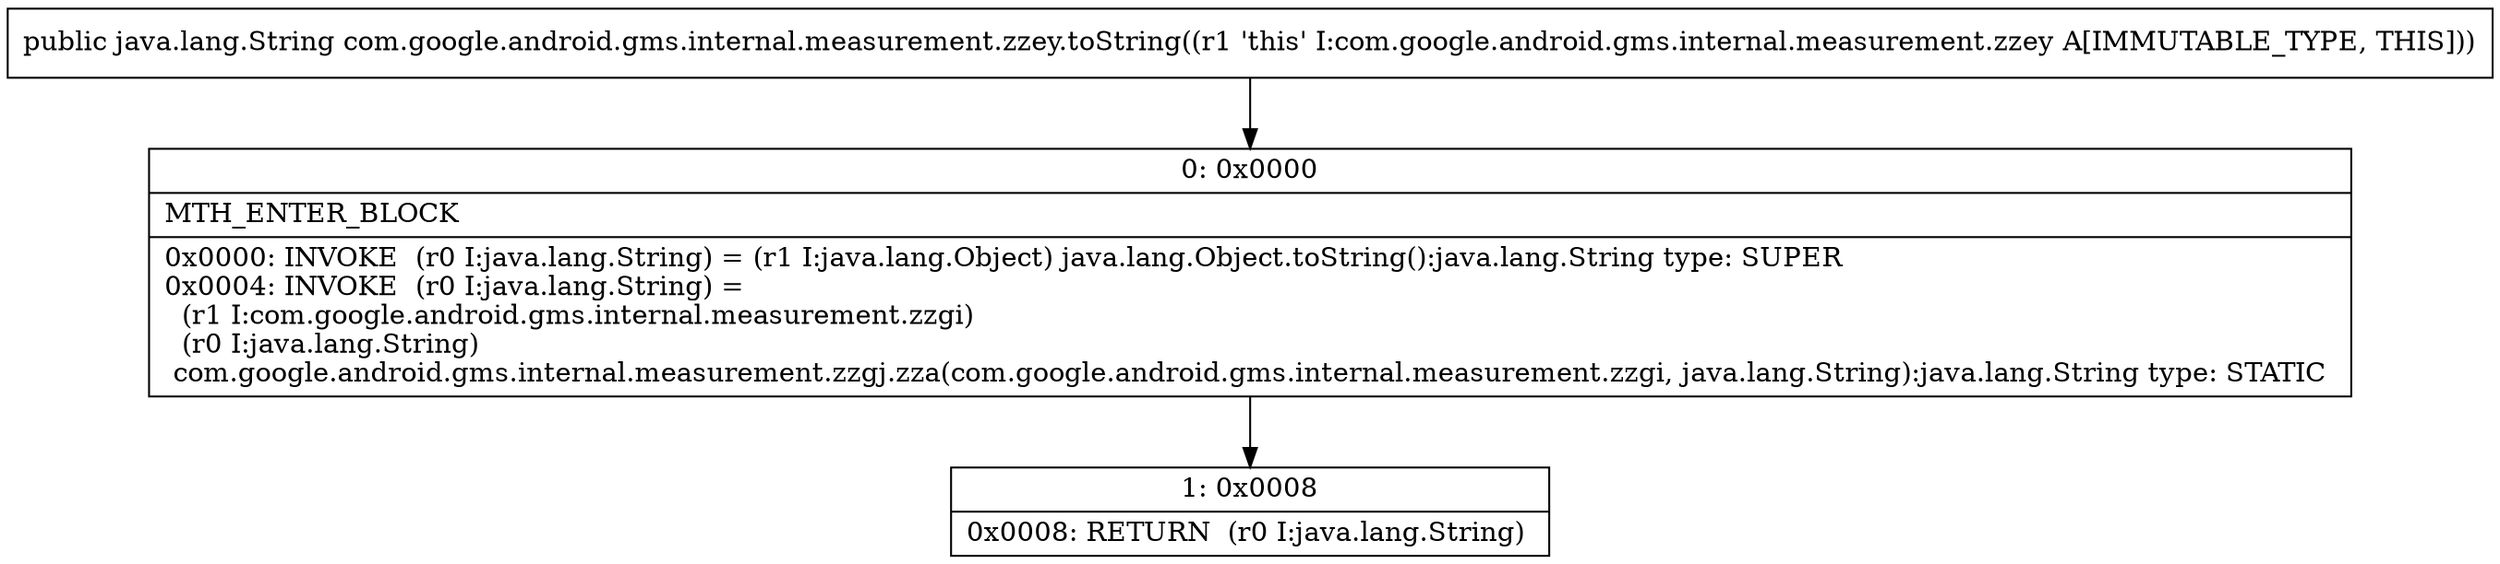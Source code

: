 digraph "CFG forcom.google.android.gms.internal.measurement.zzey.toString()Ljava\/lang\/String;" {
Node_0 [shape=record,label="{0\:\ 0x0000|MTH_ENTER_BLOCK\l|0x0000: INVOKE  (r0 I:java.lang.String) = (r1 I:java.lang.Object) java.lang.Object.toString():java.lang.String type: SUPER \l0x0004: INVOKE  (r0 I:java.lang.String) = \l  (r1 I:com.google.android.gms.internal.measurement.zzgi)\l  (r0 I:java.lang.String)\l com.google.android.gms.internal.measurement.zzgj.zza(com.google.android.gms.internal.measurement.zzgi, java.lang.String):java.lang.String type: STATIC \l}"];
Node_1 [shape=record,label="{1\:\ 0x0008|0x0008: RETURN  (r0 I:java.lang.String) \l}"];
MethodNode[shape=record,label="{public java.lang.String com.google.android.gms.internal.measurement.zzey.toString((r1 'this' I:com.google.android.gms.internal.measurement.zzey A[IMMUTABLE_TYPE, THIS])) }"];
MethodNode -> Node_0;
Node_0 -> Node_1;
}

